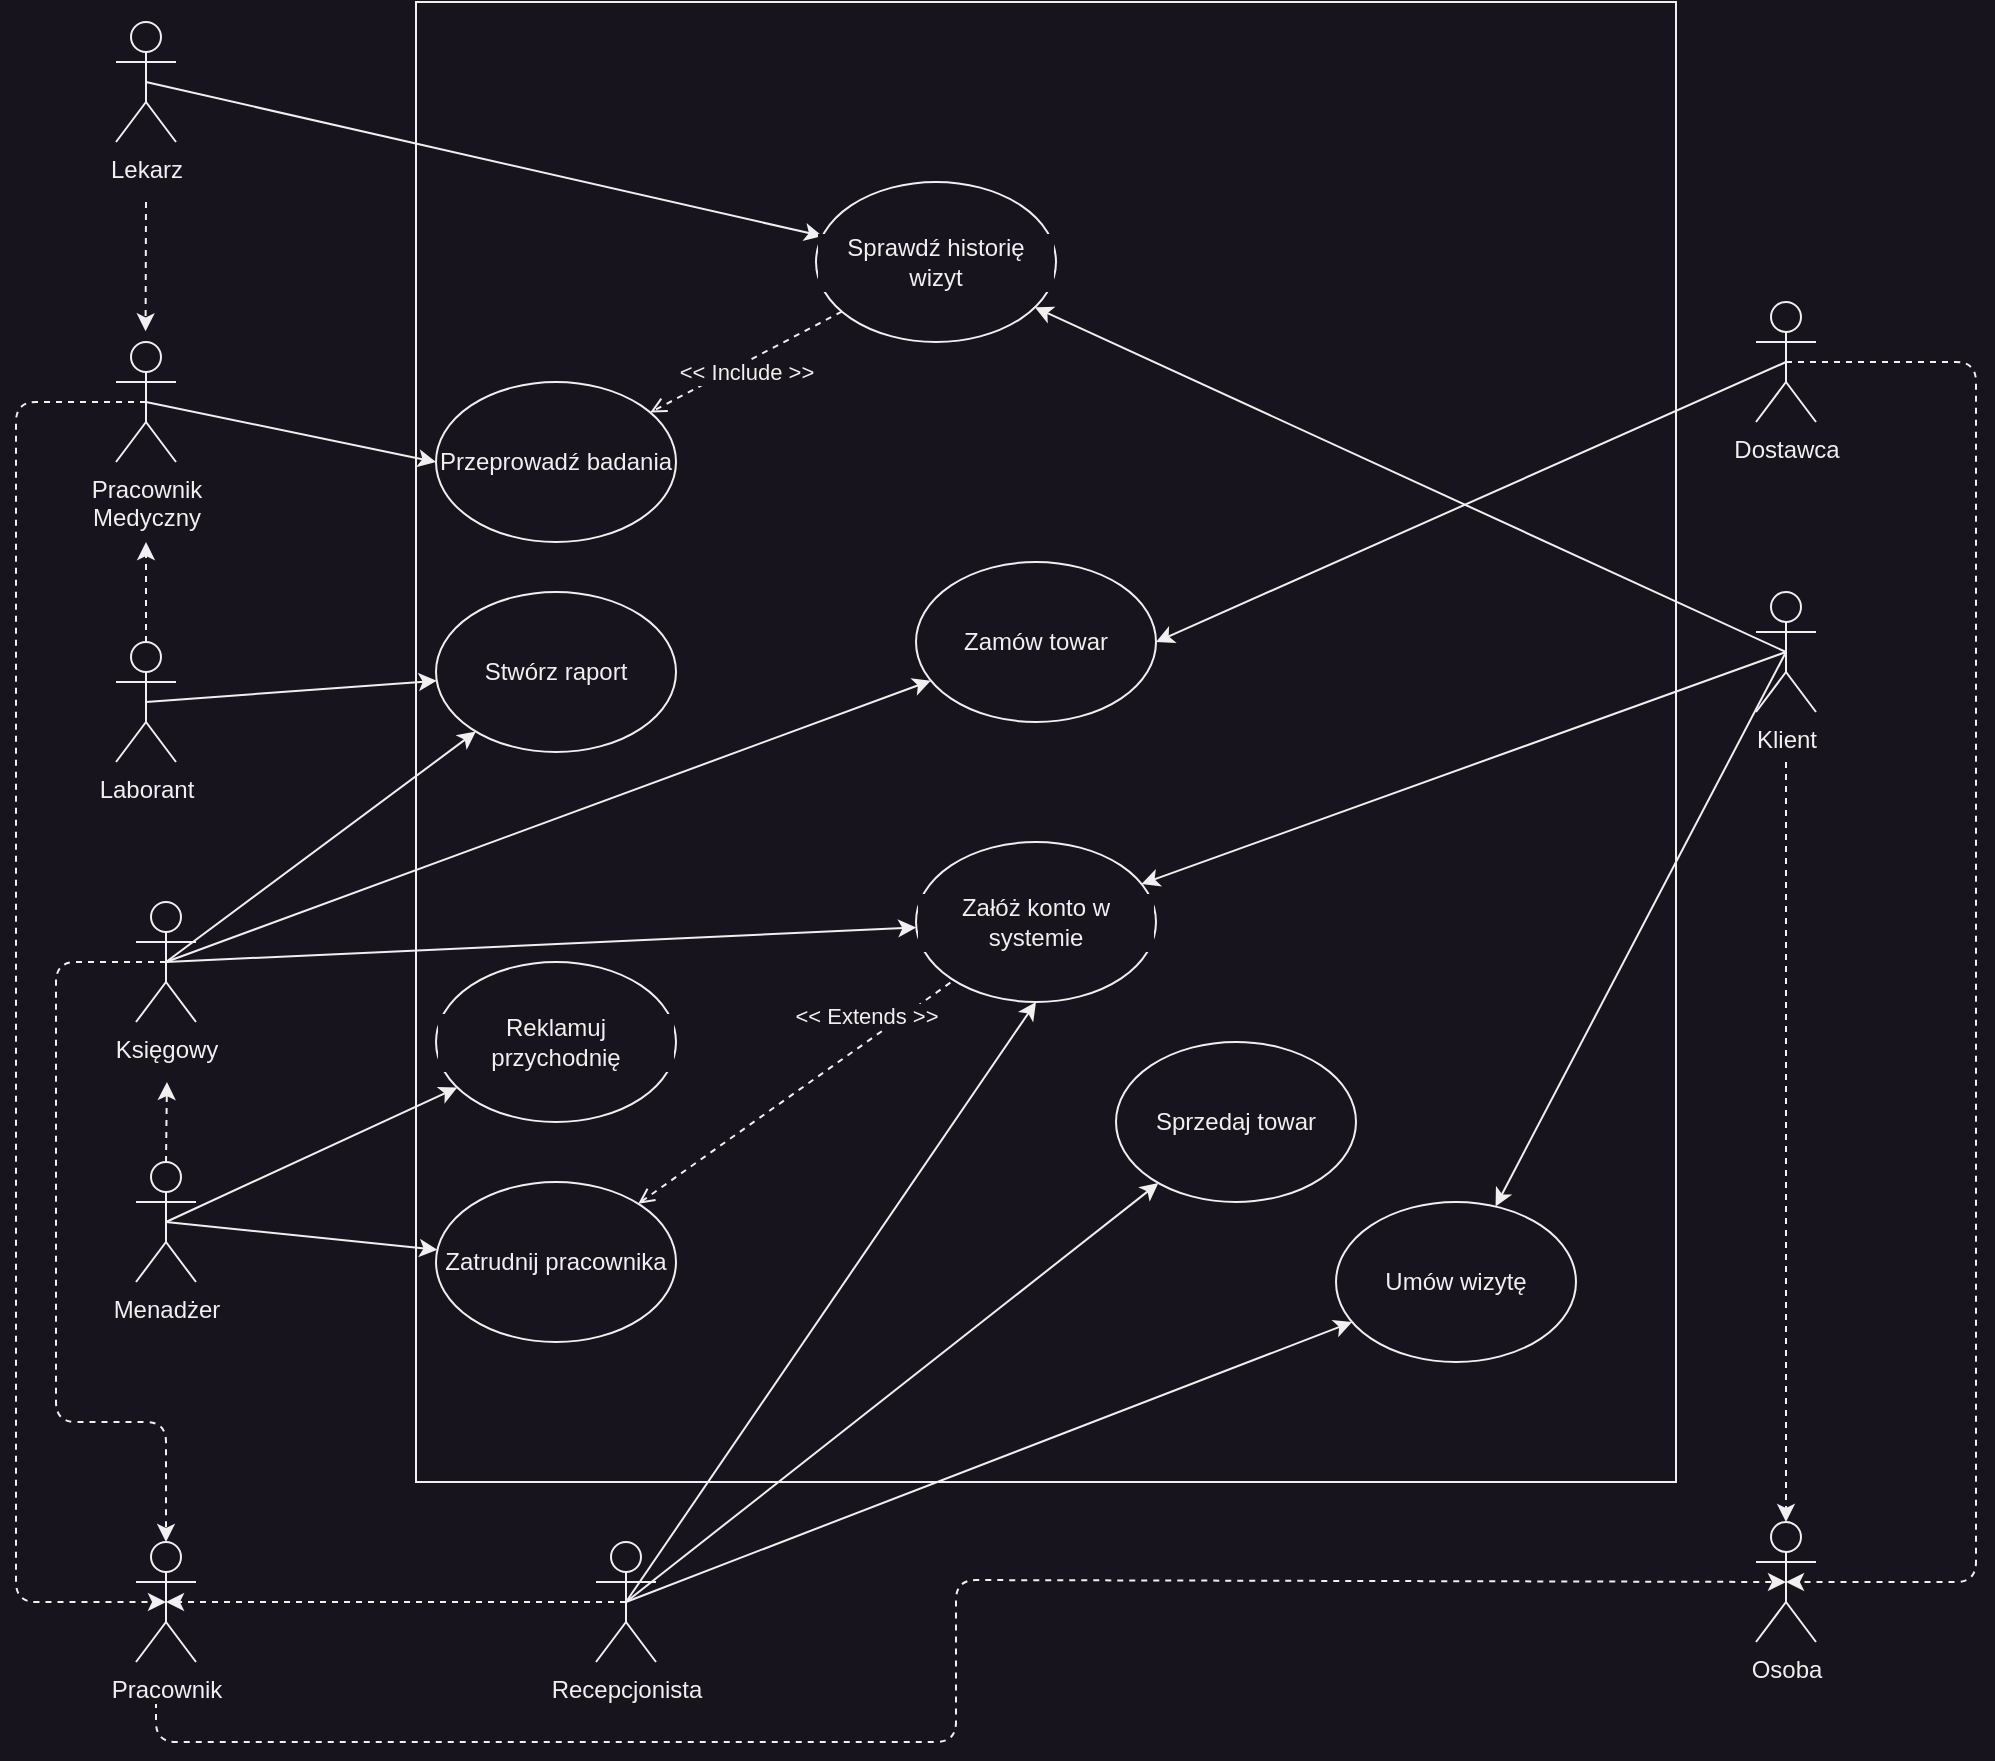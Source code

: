 <mxfile>
    <diagram id="UzU4vt95KXPO2YjQQzcW" name="Page-1">
        <mxGraphModel dx="1431" dy="932" grid="1" gridSize="10" guides="1" tooltips="1" connect="1" arrows="1" fold="1" page="1" pageScale="1" pageWidth="827" pageHeight="1169" background="#18141D" math="0" shadow="0">
            <root>
                <mxCell id="0"/>
                <mxCell id="1" parent="0"/>
                <mxCell id="3" value="" style="rounded=0;whiteSpace=wrap;html=1;fillColor=#18141D;strokeColor=#F0F0F0;fontColor=#F0F0F0;labelBackgroundColor=#18141D;" parent="1" vertex="1">
                    <mxGeometry x="230" y="290" width="630" height="740" as="geometry"/>
                </mxCell>
                <mxCell id="37" style="edgeStyle=none;html=1;exitX=0.5;exitY=0.5;exitDx=0;exitDy=0;exitPerimeter=0;fontColor=#F0F0F0;fillColor=#18141D;strokeColor=#F0F0F0;labelBackgroundColor=#18141D;" parent="1" source="4" target="24" edge="1">
                    <mxGeometry relative="1" as="geometry"/>
                </mxCell>
                <mxCell id="47" style="edgeStyle=none;html=1;exitX=0.5;exitY=0.5;exitDx=0;exitDy=0;exitPerimeter=0;fontColor=#F0F0F0;fillColor=#18141D;strokeColor=#F0F0F0;labelBackgroundColor=#18141D;" parent="1" source="4" target="23" edge="1">
                    <mxGeometry relative="1" as="geometry"/>
                </mxCell>
                <mxCell id="71" style="edgeStyle=none;html=1;exitX=0.5;exitY=0;exitDx=0;exitDy=0;exitPerimeter=0;dashed=1;labelBackgroundColor=#18141D;fontColor=#F0F0F0;fillColor=#18141D;strokeColor=#F0F0F0;" parent="1" source="4" edge="1">
                    <mxGeometry relative="1" as="geometry">
                        <mxPoint x="105.471" y="830" as="targetPoint"/>
                    </mxGeometry>
                </mxCell>
                <mxCell id="4" value="Menadżer" style="shape=umlActor;verticalLabelPosition=bottom;verticalAlign=top;html=1;outlineConnect=0;fillColor=#18141D;strokeColor=#F0F0F0;fontColor=#F0F0F0;labelBackgroundColor=#18141D;" parent="1" vertex="1">
                    <mxGeometry x="90" y="870" width="30" height="60" as="geometry"/>
                </mxCell>
                <mxCell id="41" style="edgeStyle=none;html=1;exitX=0.5;exitY=0.5;exitDx=0;exitDy=0;exitPerimeter=0;fontColor=#F0F0F0;fillColor=#18141D;strokeColor=#F0F0F0;labelBackgroundColor=#18141D;" parent="1" source="5" target="21" edge="1">
                    <mxGeometry relative="1" as="geometry"/>
                </mxCell>
                <mxCell id="42" style="edgeStyle=none;html=1;exitX=0.5;exitY=0.5;exitDx=0;exitDy=0;exitPerimeter=0;fontColor=#F0F0F0;fillColor=#18141D;strokeColor=#F0F0F0;labelBackgroundColor=#18141D;" parent="1" source="5" target="17" edge="1">
                    <mxGeometry relative="1" as="geometry"/>
                </mxCell>
                <mxCell id="43" style="edgeStyle=none;html=1;exitX=0.5;exitY=0.5;exitDx=0;exitDy=0;exitPerimeter=0;fontColor=#F0F0F0;fillColor=#18141D;strokeColor=#F0F0F0;labelBackgroundColor=#18141D;" parent="1" source="5" target="15" edge="1">
                    <mxGeometry relative="1" as="geometry"/>
                </mxCell>
                <mxCell id="82" style="edgeStyle=none;html=1;entryX=0.5;entryY=0;entryDx=0;entryDy=0;entryPerimeter=0;dashed=1;labelBackgroundColor=#18141D;fontColor=#F0F0F0;fillColor=#18141D;strokeColor=#F0F0F0;" edge="1" parent="1" target="75">
                    <mxGeometry relative="1" as="geometry">
                        <mxPoint x="915" y="670" as="sourcePoint"/>
                    </mxGeometry>
                </mxCell>
                <mxCell id="5" value="Klient" style="shape=umlActor;verticalLabelPosition=bottom;verticalAlign=top;html=1;outlineConnect=0;fillColor=#18141D;strokeColor=#F0F0F0;fontColor=#F0F0F0;labelBackgroundColor=#18141D;" parent="1" vertex="1">
                    <mxGeometry x="900" y="585" width="30" height="60" as="geometry"/>
                </mxCell>
                <mxCell id="51" style="edgeStyle=none;html=1;exitX=0.5;exitY=0.5;exitDx=0;exitDy=0;exitPerimeter=0;fontColor=#F0F0F0;fillColor=#18141D;strokeColor=#F0F0F0;labelBackgroundColor=#18141D;" parent="1" source="6" target="21" edge="1">
                    <mxGeometry relative="1" as="geometry"/>
                </mxCell>
                <mxCell id="68" style="edgeStyle=none;html=1;entryX=0.493;entryY=-0.089;entryDx=0;entryDy=0;entryPerimeter=0;dashed=1;labelBackgroundColor=#18141D;fontColor=#F0F0F0;fillColor=#18141D;strokeColor=#F0F0F0;" parent="1" target="63" edge="1">
                    <mxGeometry relative="1" as="geometry">
                        <mxPoint x="95" y="390" as="sourcePoint"/>
                    </mxGeometry>
                </mxCell>
                <mxCell id="6" value="Lekarz" style="shape=umlActor;verticalLabelPosition=bottom;verticalAlign=top;html=1;outlineConnect=0;fillColor=#18141D;strokeColor=#F0F0F0;fontColor=#F0F0F0;labelBackgroundColor=#18141D;" parent="1" vertex="1">
                    <mxGeometry x="80" y="300" width="30" height="60" as="geometry"/>
                </mxCell>
                <mxCell id="38" style="edgeStyle=none;html=1;exitX=0.5;exitY=0.5;exitDx=0;exitDy=0;exitPerimeter=0;fontColor=#F0F0F0;fillColor=#18141D;strokeColor=#F0F0F0;labelBackgroundColor=#18141D;" parent="1" source="7" target="17" edge="1">
                    <mxGeometry relative="1" as="geometry"/>
                </mxCell>
                <mxCell id="40" style="edgeStyle=none;html=1;exitX=0.5;exitY=0.5;exitDx=0;exitDy=0;exitPerimeter=0;fontColor=#F0F0F0;fillColor=#18141D;strokeColor=#F0F0F0;labelBackgroundColor=#18141D;" parent="1" source="7" target="22" edge="1">
                    <mxGeometry relative="1" as="geometry"/>
                </mxCell>
                <mxCell id="72" style="edgeStyle=none;html=1;exitX=0.5;exitY=0.5;exitDx=0;exitDy=0;exitPerimeter=0;entryX=0.5;entryY=1;entryDx=0;entryDy=0;labelBackgroundColor=#18141D;fontColor=#F0F0F0;fillColor=#18141D;strokeColor=#F0F0F0;" parent="1" source="7" target="15" edge="1">
                    <mxGeometry relative="1" as="geometry"/>
                </mxCell>
                <mxCell id="80" style="edgeStyle=none;html=1;exitX=0.5;exitY=0.5;exitDx=0;exitDy=0;exitPerimeter=0;entryX=0.5;entryY=0.5;entryDx=0;entryDy=0;entryPerimeter=0;dashed=1;labelBackgroundColor=#18141D;fontColor=#F0F0F0;fillColor=#18141D;strokeColor=#F0F0F0;" edge="1" parent="1" source="7" target="74">
                    <mxGeometry relative="1" as="geometry"/>
                </mxCell>
                <mxCell id="7" value="Recepcjonista" style="shape=umlActor;verticalLabelPosition=bottom;verticalAlign=top;html=1;outlineConnect=0;fillColor=#18141D;strokeColor=#F0F0F0;fontColor=#F0F0F0;labelBackgroundColor=#18141D;" parent="1" vertex="1">
                    <mxGeometry x="320" y="1060" width="30" height="60" as="geometry"/>
                </mxCell>
                <mxCell id="34" style="edgeStyle=none;html=1;exitX=0.5;exitY=0.5;exitDx=0;exitDy=0;exitPerimeter=0;fontColor=#F0F0F0;startArrow=none;fillColor=#18141D;strokeColor=#F0F0F0;labelBackgroundColor=#18141D;" parent="1" source="8" target="20" edge="1">
                    <mxGeometry relative="1" as="geometry"/>
                </mxCell>
                <mxCell id="67" style="edgeStyle=none;html=1;exitX=0.5;exitY=0;exitDx=0;exitDy=0;exitPerimeter=0;dashed=1;labelBackgroundColor=#18141D;fontColor=#F0F0F0;fillColor=#18141D;strokeColor=#F0F0F0;" parent="1" source="8" edge="1">
                    <mxGeometry relative="1" as="geometry">
                        <mxPoint x="95" y="560" as="targetPoint"/>
                    </mxGeometry>
                </mxCell>
                <mxCell id="8" value="Laborant" style="shape=umlActor;verticalLabelPosition=bottom;verticalAlign=top;html=1;outlineConnect=0;fillColor=#18141D;strokeColor=#F0F0F0;fontColor=#F0F0F0;labelBackgroundColor=#18141D;" parent="1" vertex="1">
                    <mxGeometry x="80" y="610" width="30" height="60" as="geometry"/>
                </mxCell>
                <mxCell id="49" style="edgeStyle=none;html=1;exitX=0.5;exitY=0.5;exitDx=0;exitDy=0;exitPerimeter=0;fontColor=#F0F0F0;entryX=1;entryY=0.5;entryDx=0;entryDy=0;fillColor=#18141D;strokeColor=#F0F0F0;labelBackgroundColor=#18141D;" parent="1" source="9" target="19" edge="1">
                    <mxGeometry relative="1" as="geometry"/>
                </mxCell>
                <mxCell id="81" style="edgeStyle=none;html=1;exitX=0.5;exitY=0.5;exitDx=0;exitDy=0;exitPerimeter=0;entryX=0.5;entryY=0.5;entryDx=0;entryDy=0;entryPerimeter=0;dashed=1;labelBackgroundColor=#18141D;fontColor=#F0F0F0;fillColor=#18141D;strokeColor=#F0F0F0;" edge="1" parent="1" source="9" target="75">
                    <mxGeometry relative="1" as="geometry">
                        <Array as="points">
                            <mxPoint x="1010" y="470"/>
                            <mxPoint x="1010" y="1080"/>
                        </Array>
                    </mxGeometry>
                </mxCell>
                <mxCell id="9" value="Dostawca" style="shape=umlActor;verticalLabelPosition=bottom;verticalAlign=top;html=1;outlineConnect=0;fillColor=#18141D;strokeColor=#F0F0F0;fontColor=#F0F0F0;labelBackgroundColor=#18141D;" parent="1" vertex="1">
                    <mxGeometry x="900" y="440" width="30" height="60" as="geometry"/>
                </mxCell>
                <mxCell id="35" style="edgeStyle=none;html=1;exitX=0.5;exitY=0.5;exitDx=0;exitDy=0;exitPerimeter=0;fontColor=#F0F0F0;fillColor=#18141D;strokeColor=#F0F0F0;labelBackgroundColor=#18141D;" parent="1" source="10" target="20" edge="1">
                    <mxGeometry relative="1" as="geometry"/>
                </mxCell>
                <mxCell id="44" style="edgeStyle=none;html=1;exitX=0.5;exitY=0.5;exitDx=0;exitDy=0;exitPerimeter=0;fontColor=#F0F0F0;fillColor=#18141D;strokeColor=#F0F0F0;labelBackgroundColor=#18141D;" parent="1" source="10" target="15" edge="1">
                    <mxGeometry relative="1" as="geometry"/>
                </mxCell>
                <mxCell id="48" style="edgeStyle=none;html=1;exitX=0.5;exitY=0.5;exitDx=0;exitDy=0;exitPerimeter=0;fontColor=#F0F0F0;fillColor=#18141D;strokeColor=#F0F0F0;labelBackgroundColor=#18141D;" parent="1" source="10" target="19" edge="1">
                    <mxGeometry relative="1" as="geometry"/>
                </mxCell>
                <mxCell id="77" style="edgeStyle=none;html=1;exitX=0.5;exitY=0.5;exitDx=0;exitDy=0;exitPerimeter=0;entryX=0.5;entryY=0;entryDx=0;entryDy=0;entryPerimeter=0;dashed=1;labelBackgroundColor=#18141D;fontColor=#F0F0F0;fillColor=#18141D;strokeColor=#F0F0F0;" edge="1" parent="1" source="10" target="74">
                    <mxGeometry relative="1" as="geometry">
                        <Array as="points">
                            <mxPoint x="50" y="770"/>
                            <mxPoint x="50" y="1000"/>
                            <mxPoint x="105" y="1000"/>
                        </Array>
                    </mxGeometry>
                </mxCell>
                <mxCell id="10" value="Księgowy" style="shape=umlActor;verticalLabelPosition=bottom;verticalAlign=top;html=1;outlineConnect=0;fillColor=#18141D;strokeColor=#F0F0F0;fontColor=#F0F0F0;labelBackgroundColor=#18141D;" parent="1" vertex="1">
                    <mxGeometry x="90" y="740" width="30" height="60" as="geometry"/>
                </mxCell>
                <mxCell id="15" value="Załóż konto w systemie" style="ellipse;whiteSpace=wrap;html=1;fontColor=#F0F0F0;fillColor=#18141D;strokeColor=#F0F0F0;labelBackgroundColor=#18141D;" parent="1" vertex="1">
                    <mxGeometry x="480" y="710" width="120" height="80" as="geometry"/>
                </mxCell>
                <mxCell id="17" value="Umów wizytę" style="ellipse;whiteSpace=wrap;html=1;fontColor=#F0F0F0;fillColor=#18141D;strokeColor=#F0F0F0;labelBackgroundColor=#18141D;" parent="1" vertex="1">
                    <mxGeometry x="690" y="890" width="120" height="80" as="geometry"/>
                </mxCell>
                <mxCell id="19" value="Zamów towar" style="ellipse;whiteSpace=wrap;html=1;fontColor=#F0F0F0;fillColor=#18141D;strokeColor=#F0F0F0;labelBackgroundColor=#18141D;" parent="1" vertex="1">
                    <mxGeometry x="480" y="570" width="120" height="80" as="geometry"/>
                </mxCell>
                <mxCell id="20" value="Stwórz raport" style="ellipse;whiteSpace=wrap;html=1;fontColor=#F0F0F0;fillColor=#18141D;strokeColor=#F0F0F0;labelBackgroundColor=#18141D;" parent="1" vertex="1">
                    <mxGeometry x="240" y="585" width="120" height="80" as="geometry"/>
                </mxCell>
                <mxCell id="60" style="edgeStyle=none;html=1;dashed=1;endArrow=open;endFill=0;fillColor=#18141D;strokeColor=#F0F0F0;fontColor=#F0F0F0;labelBackgroundColor=#18141D;" parent="1" source="21" target="18" edge="1">
                    <mxGeometry relative="1" as="geometry"/>
                </mxCell>
                <mxCell id="61" value="&amp;lt;&amp;lt; Include &amp;gt;&amp;gt;" style="edgeLabel;html=1;align=center;verticalAlign=middle;resizable=0;points=[];fillColor=#18141D;strokeColor=#F0F0F0;fontColor=#F0F0F0;labelBackgroundColor=#18141D;" parent="60" vertex="1" connectable="0">
                    <mxGeometry x="0.051" y="4" relative="1" as="geometry">
                        <mxPoint as="offset"/>
                    </mxGeometry>
                </mxCell>
                <mxCell id="21" value="Sprawdź historię wizyt" style="ellipse;whiteSpace=wrap;html=1;fontColor=#F0F0F0;fillColor=#18141D;strokeColor=#F0F0F0;labelBackgroundColor=#18141D;" parent="1" vertex="1">
                    <mxGeometry x="430" y="380" width="120" height="80" as="geometry"/>
                </mxCell>
                <mxCell id="22" value="Sprzedaj towar" style="ellipse;whiteSpace=wrap;html=1;fontColor=#F0F0F0;fillColor=#18141D;strokeColor=#F0F0F0;labelBackgroundColor=#18141D;" parent="1" vertex="1">
                    <mxGeometry x="580" y="810" width="120" height="80" as="geometry"/>
                </mxCell>
                <mxCell id="23" value="Reklamuj przychodnię" style="ellipse;whiteSpace=wrap;html=1;fontColor=#F0F0F0;fillColor=#18141D;strokeColor=#F0F0F0;labelBackgroundColor=#18141D;" parent="1" vertex="1">
                    <mxGeometry x="240" y="770" width="120" height="80" as="geometry"/>
                </mxCell>
                <mxCell id="62" value="&amp;lt;&amp;lt; Extends &amp;gt;&amp;gt;" style="edgeStyle=none;html=1;dashed=1;endArrow=none;endFill=0;startArrow=open;startFill=0;fillColor=#18141D;strokeColor=#F0F0F0;fontColor=#F0F0F0;labelBackgroundColor=#18141D;" parent="1" source="24" target="15" edge="1">
                    <mxGeometry x="0.516" y="10" relative="1" as="geometry">
                        <mxPoint y="-1" as="offset"/>
                    </mxGeometry>
                </mxCell>
                <mxCell id="24" value="Zatrudnij pracownika" style="ellipse;whiteSpace=wrap;html=1;fontColor=#F0F0F0;fillColor=#18141D;strokeColor=#F0F0F0;labelBackgroundColor=#18141D;" parent="1" vertex="1">
                    <mxGeometry x="240" y="880" width="120" height="80" as="geometry"/>
                </mxCell>
                <mxCell id="18" value="Przeprowadź badania" style="ellipse;whiteSpace=wrap;html=1;fontColor=#F0F0F0;fillColor=#18141D;strokeColor=#F0F0F0;labelBackgroundColor=#18141D;" parent="1" vertex="1">
                    <mxGeometry x="240" y="480" width="120" height="80" as="geometry"/>
                </mxCell>
                <mxCell id="69" style="edgeStyle=none;html=1;exitX=0.5;exitY=0.5;exitDx=0;exitDy=0;exitPerimeter=0;entryX=0;entryY=0.5;entryDx=0;entryDy=0;labelBackgroundColor=#18141D;fontColor=#F0F0F0;fillColor=#18141D;strokeColor=#F0F0F0;" parent="1" source="63" target="18" edge="1">
                    <mxGeometry relative="1" as="geometry"/>
                </mxCell>
                <mxCell id="76" style="edgeStyle=none;html=1;exitX=0.5;exitY=0.5;exitDx=0;exitDy=0;exitPerimeter=0;entryX=0.5;entryY=0.5;entryDx=0;entryDy=0;entryPerimeter=0;dashed=1;labelBackgroundColor=#18141D;fontColor=#F0F0F0;fillColor=#18141D;strokeColor=#F0F0F0;" edge="1" parent="1" source="63" target="74">
                    <mxGeometry relative="1" as="geometry">
                        <Array as="points">
                            <mxPoint x="30" y="490"/>
                            <mxPoint x="30" y="1090"/>
                        </Array>
                    </mxGeometry>
                </mxCell>
                <mxCell id="63" value="Pracownik&lt;br&gt;Medyczny" style="shape=umlActor;verticalLabelPosition=bottom;verticalAlign=top;html=1;labelBackgroundColor=#18141D;fontColor=#F0F0F0;fillColor=#18141D;strokeColor=#F0F0F0;" parent="1" vertex="1">
                    <mxGeometry x="80" y="460" width="30" height="60" as="geometry"/>
                </mxCell>
                <mxCell id="79" style="edgeStyle=none;html=1;entryX=0.5;entryY=0.5;entryDx=0;entryDy=0;entryPerimeter=0;dashed=1;labelBackgroundColor=#18141D;fontColor=#F0F0F0;fillColor=#18141D;strokeColor=#F0F0F0;" edge="1" parent="1" target="75">
                    <mxGeometry relative="1" as="geometry">
                        <mxPoint x="100" y="1140" as="sourcePoint"/>
                        <mxPoint x="905" y="1079" as="targetPoint"/>
                        <Array as="points">
                            <mxPoint x="100" y="1160"/>
                            <mxPoint x="500" y="1160"/>
                            <mxPoint x="500" y="1079"/>
                        </Array>
                    </mxGeometry>
                </mxCell>
                <mxCell id="74" value="Pracownik" style="shape=umlActor;verticalLabelPosition=bottom;verticalAlign=top;html=1;outlineConnect=0;labelBackgroundColor=#18141D;fontColor=#F0F0F0;fillColor=#18141D;strokeColor=#F0F0F0;" vertex="1" parent="1">
                    <mxGeometry x="90" y="1060" width="30" height="60" as="geometry"/>
                </mxCell>
                <mxCell id="75" value="Osoba" style="shape=umlActor;verticalLabelPosition=bottom;verticalAlign=top;html=1;outlineConnect=0;labelBackgroundColor=#18141D;fontColor=#F0F0F0;fillColor=#18141D;strokeColor=#F0F0F0;" vertex="1" parent="1">
                    <mxGeometry x="900" y="1050" width="30" height="60" as="geometry"/>
                </mxCell>
            </root>
        </mxGraphModel>
    </diagram>
</mxfile>